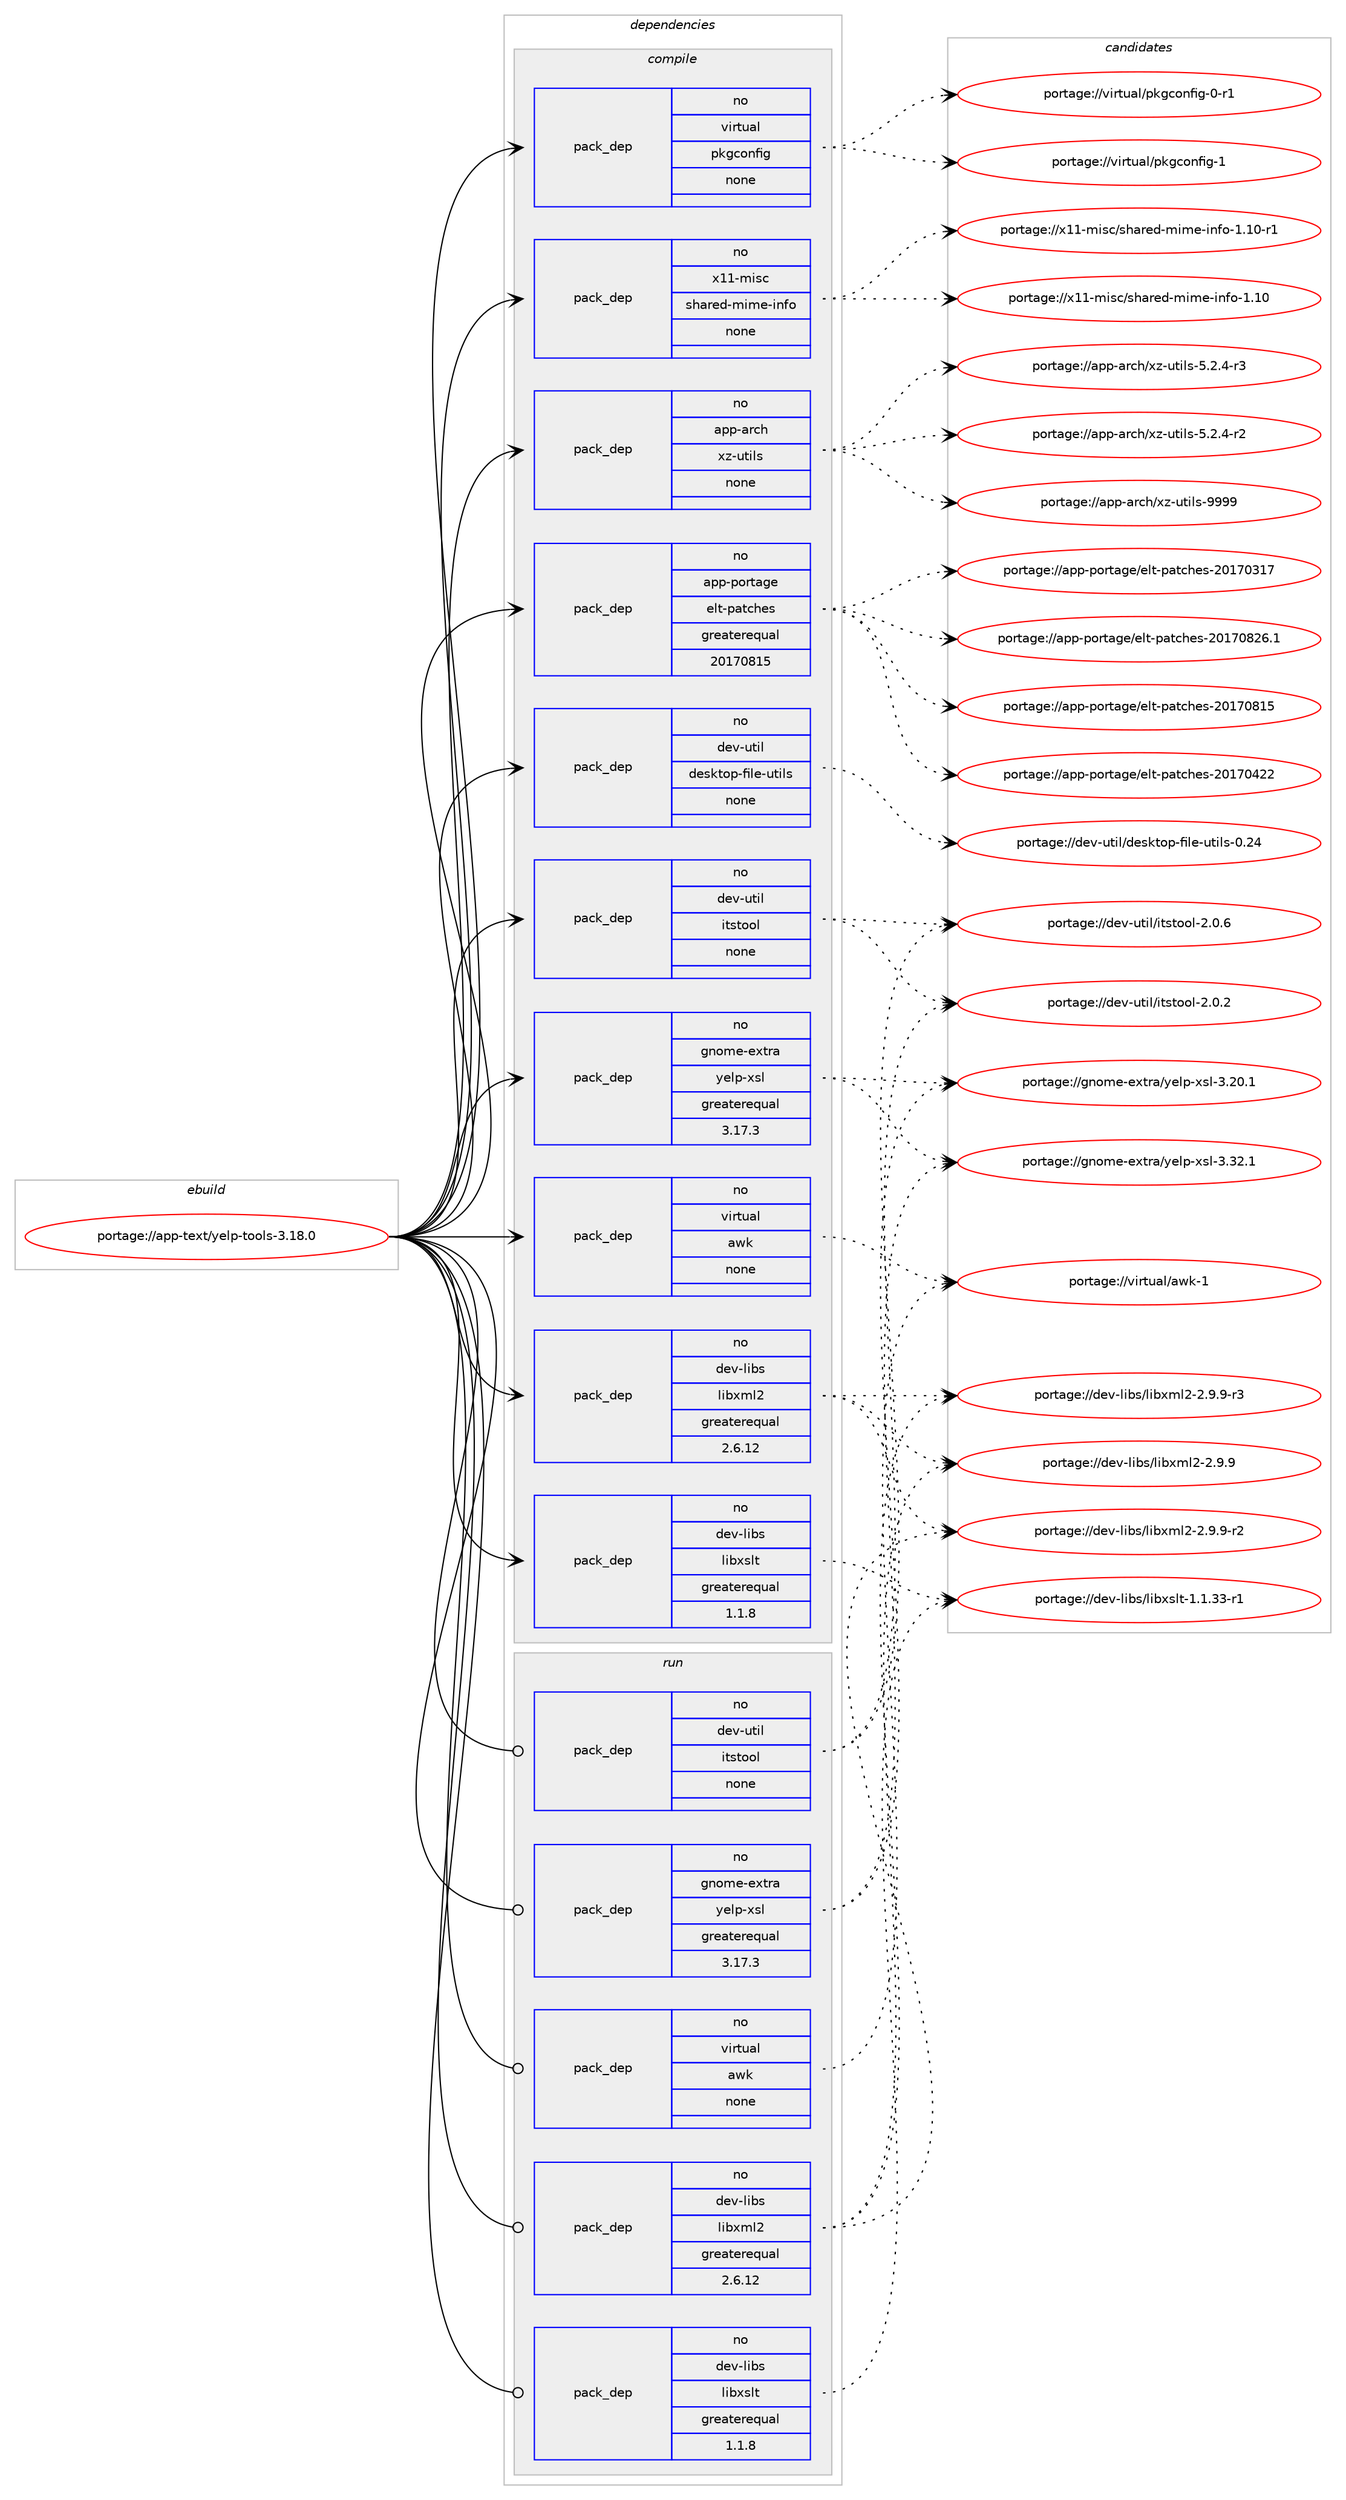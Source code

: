 digraph prolog {

# *************
# Graph options
# *************

newrank=true;
concentrate=true;
compound=true;
graph [rankdir=LR,fontname=Helvetica,fontsize=10,ranksep=1.5];#, ranksep=2.5, nodesep=0.2];
edge  [arrowhead=vee];
node  [fontname=Helvetica,fontsize=10];

# **********
# The ebuild
# **********

subgraph cluster_leftcol {
color=gray;
rank=same;
label=<<i>ebuild</i>>;
id [label="portage://app-text/yelp-tools-3.18.0", color=red, width=4, href="../app-text/yelp-tools-3.18.0.svg"];
}

# ****************
# The dependencies
# ****************

subgraph cluster_midcol {
color=gray;
label=<<i>dependencies</i>>;
subgraph cluster_compile {
fillcolor="#eeeeee";
style=filled;
label=<<i>compile</i>>;
subgraph pack443762 {
dependency590856 [label=<<TABLE BORDER="0" CELLBORDER="1" CELLSPACING="0" CELLPADDING="4" WIDTH="220"><TR><TD ROWSPAN="6" CELLPADDING="30">pack_dep</TD></TR><TR><TD WIDTH="110">no</TD></TR><TR><TD>app-arch</TD></TR><TR><TD>xz-utils</TD></TR><TR><TD>none</TD></TR><TR><TD></TD></TR></TABLE>>, shape=none, color=blue];
}
id:e -> dependency590856:w [weight=20,style="solid",arrowhead="vee"];
subgraph pack443763 {
dependency590857 [label=<<TABLE BORDER="0" CELLBORDER="1" CELLSPACING="0" CELLPADDING="4" WIDTH="220"><TR><TD ROWSPAN="6" CELLPADDING="30">pack_dep</TD></TR><TR><TD WIDTH="110">no</TD></TR><TR><TD>app-portage</TD></TR><TR><TD>elt-patches</TD></TR><TR><TD>greaterequal</TD></TR><TR><TD>20170815</TD></TR></TABLE>>, shape=none, color=blue];
}
id:e -> dependency590857:w [weight=20,style="solid",arrowhead="vee"];
subgraph pack443764 {
dependency590858 [label=<<TABLE BORDER="0" CELLBORDER="1" CELLSPACING="0" CELLPADDING="4" WIDTH="220"><TR><TD ROWSPAN="6" CELLPADDING="30">pack_dep</TD></TR><TR><TD WIDTH="110">no</TD></TR><TR><TD>dev-libs</TD></TR><TR><TD>libxml2</TD></TR><TR><TD>greaterequal</TD></TR><TR><TD>2.6.12</TD></TR></TABLE>>, shape=none, color=blue];
}
id:e -> dependency590858:w [weight=20,style="solid",arrowhead="vee"];
subgraph pack443765 {
dependency590859 [label=<<TABLE BORDER="0" CELLBORDER="1" CELLSPACING="0" CELLPADDING="4" WIDTH="220"><TR><TD ROWSPAN="6" CELLPADDING="30">pack_dep</TD></TR><TR><TD WIDTH="110">no</TD></TR><TR><TD>dev-libs</TD></TR><TR><TD>libxslt</TD></TR><TR><TD>greaterequal</TD></TR><TR><TD>1.1.8</TD></TR></TABLE>>, shape=none, color=blue];
}
id:e -> dependency590859:w [weight=20,style="solid",arrowhead="vee"];
subgraph pack443766 {
dependency590860 [label=<<TABLE BORDER="0" CELLBORDER="1" CELLSPACING="0" CELLPADDING="4" WIDTH="220"><TR><TD ROWSPAN="6" CELLPADDING="30">pack_dep</TD></TR><TR><TD WIDTH="110">no</TD></TR><TR><TD>dev-util</TD></TR><TR><TD>desktop-file-utils</TD></TR><TR><TD>none</TD></TR><TR><TD></TD></TR></TABLE>>, shape=none, color=blue];
}
id:e -> dependency590860:w [weight=20,style="solid",arrowhead="vee"];
subgraph pack443767 {
dependency590861 [label=<<TABLE BORDER="0" CELLBORDER="1" CELLSPACING="0" CELLPADDING="4" WIDTH="220"><TR><TD ROWSPAN="6" CELLPADDING="30">pack_dep</TD></TR><TR><TD WIDTH="110">no</TD></TR><TR><TD>dev-util</TD></TR><TR><TD>itstool</TD></TR><TR><TD>none</TD></TR><TR><TD></TD></TR></TABLE>>, shape=none, color=blue];
}
id:e -> dependency590861:w [weight=20,style="solid",arrowhead="vee"];
subgraph pack443768 {
dependency590862 [label=<<TABLE BORDER="0" CELLBORDER="1" CELLSPACING="0" CELLPADDING="4" WIDTH="220"><TR><TD ROWSPAN="6" CELLPADDING="30">pack_dep</TD></TR><TR><TD WIDTH="110">no</TD></TR><TR><TD>gnome-extra</TD></TR><TR><TD>yelp-xsl</TD></TR><TR><TD>greaterequal</TD></TR><TR><TD>3.17.3</TD></TR></TABLE>>, shape=none, color=blue];
}
id:e -> dependency590862:w [weight=20,style="solid",arrowhead="vee"];
subgraph pack443769 {
dependency590863 [label=<<TABLE BORDER="0" CELLBORDER="1" CELLSPACING="0" CELLPADDING="4" WIDTH="220"><TR><TD ROWSPAN="6" CELLPADDING="30">pack_dep</TD></TR><TR><TD WIDTH="110">no</TD></TR><TR><TD>virtual</TD></TR><TR><TD>awk</TD></TR><TR><TD>none</TD></TR><TR><TD></TD></TR></TABLE>>, shape=none, color=blue];
}
id:e -> dependency590863:w [weight=20,style="solid",arrowhead="vee"];
subgraph pack443770 {
dependency590864 [label=<<TABLE BORDER="0" CELLBORDER="1" CELLSPACING="0" CELLPADDING="4" WIDTH="220"><TR><TD ROWSPAN="6" CELLPADDING="30">pack_dep</TD></TR><TR><TD WIDTH="110">no</TD></TR><TR><TD>virtual</TD></TR><TR><TD>pkgconfig</TD></TR><TR><TD>none</TD></TR><TR><TD></TD></TR></TABLE>>, shape=none, color=blue];
}
id:e -> dependency590864:w [weight=20,style="solid",arrowhead="vee"];
subgraph pack443771 {
dependency590865 [label=<<TABLE BORDER="0" CELLBORDER="1" CELLSPACING="0" CELLPADDING="4" WIDTH="220"><TR><TD ROWSPAN="6" CELLPADDING="30">pack_dep</TD></TR><TR><TD WIDTH="110">no</TD></TR><TR><TD>x11-misc</TD></TR><TR><TD>shared-mime-info</TD></TR><TR><TD>none</TD></TR><TR><TD></TD></TR></TABLE>>, shape=none, color=blue];
}
id:e -> dependency590865:w [weight=20,style="solid",arrowhead="vee"];
}
subgraph cluster_compileandrun {
fillcolor="#eeeeee";
style=filled;
label=<<i>compile and run</i>>;
}
subgraph cluster_run {
fillcolor="#eeeeee";
style=filled;
label=<<i>run</i>>;
subgraph pack443772 {
dependency590866 [label=<<TABLE BORDER="0" CELLBORDER="1" CELLSPACING="0" CELLPADDING="4" WIDTH="220"><TR><TD ROWSPAN="6" CELLPADDING="30">pack_dep</TD></TR><TR><TD WIDTH="110">no</TD></TR><TR><TD>dev-libs</TD></TR><TR><TD>libxml2</TD></TR><TR><TD>greaterequal</TD></TR><TR><TD>2.6.12</TD></TR></TABLE>>, shape=none, color=blue];
}
id:e -> dependency590866:w [weight=20,style="solid",arrowhead="odot"];
subgraph pack443773 {
dependency590867 [label=<<TABLE BORDER="0" CELLBORDER="1" CELLSPACING="0" CELLPADDING="4" WIDTH="220"><TR><TD ROWSPAN="6" CELLPADDING="30">pack_dep</TD></TR><TR><TD WIDTH="110">no</TD></TR><TR><TD>dev-libs</TD></TR><TR><TD>libxslt</TD></TR><TR><TD>greaterequal</TD></TR><TR><TD>1.1.8</TD></TR></TABLE>>, shape=none, color=blue];
}
id:e -> dependency590867:w [weight=20,style="solid",arrowhead="odot"];
subgraph pack443774 {
dependency590868 [label=<<TABLE BORDER="0" CELLBORDER="1" CELLSPACING="0" CELLPADDING="4" WIDTH="220"><TR><TD ROWSPAN="6" CELLPADDING="30">pack_dep</TD></TR><TR><TD WIDTH="110">no</TD></TR><TR><TD>dev-util</TD></TR><TR><TD>itstool</TD></TR><TR><TD>none</TD></TR><TR><TD></TD></TR></TABLE>>, shape=none, color=blue];
}
id:e -> dependency590868:w [weight=20,style="solid",arrowhead="odot"];
subgraph pack443775 {
dependency590869 [label=<<TABLE BORDER="0" CELLBORDER="1" CELLSPACING="0" CELLPADDING="4" WIDTH="220"><TR><TD ROWSPAN="6" CELLPADDING="30">pack_dep</TD></TR><TR><TD WIDTH="110">no</TD></TR><TR><TD>gnome-extra</TD></TR><TR><TD>yelp-xsl</TD></TR><TR><TD>greaterequal</TD></TR><TR><TD>3.17.3</TD></TR></TABLE>>, shape=none, color=blue];
}
id:e -> dependency590869:w [weight=20,style="solid",arrowhead="odot"];
subgraph pack443776 {
dependency590870 [label=<<TABLE BORDER="0" CELLBORDER="1" CELLSPACING="0" CELLPADDING="4" WIDTH="220"><TR><TD ROWSPAN="6" CELLPADDING="30">pack_dep</TD></TR><TR><TD WIDTH="110">no</TD></TR><TR><TD>virtual</TD></TR><TR><TD>awk</TD></TR><TR><TD>none</TD></TR><TR><TD></TD></TR></TABLE>>, shape=none, color=blue];
}
id:e -> dependency590870:w [weight=20,style="solid",arrowhead="odot"];
}
}

# **************
# The candidates
# **************

subgraph cluster_choices {
rank=same;
color=gray;
label=<<i>candidates</i>>;

subgraph choice443762 {
color=black;
nodesep=1;
choice9711211245971149910447120122451171161051081154557575757 [label="portage://app-arch/xz-utils-9999", color=red, width=4,href="../app-arch/xz-utils-9999.svg"];
choice9711211245971149910447120122451171161051081154553465046524511451 [label="portage://app-arch/xz-utils-5.2.4-r3", color=red, width=4,href="../app-arch/xz-utils-5.2.4-r3.svg"];
choice9711211245971149910447120122451171161051081154553465046524511450 [label="portage://app-arch/xz-utils-5.2.4-r2", color=red, width=4,href="../app-arch/xz-utils-5.2.4-r2.svg"];
dependency590856:e -> choice9711211245971149910447120122451171161051081154557575757:w [style=dotted,weight="100"];
dependency590856:e -> choice9711211245971149910447120122451171161051081154553465046524511451:w [style=dotted,weight="100"];
dependency590856:e -> choice9711211245971149910447120122451171161051081154553465046524511450:w [style=dotted,weight="100"];
}
subgraph choice443763 {
color=black;
nodesep=1;
choice971121124511211111411697103101471011081164511297116991041011154550484955485650544649 [label="portage://app-portage/elt-patches-20170826.1", color=red, width=4,href="../app-portage/elt-patches-20170826.1.svg"];
choice97112112451121111141169710310147101108116451129711699104101115455048495548564953 [label="portage://app-portage/elt-patches-20170815", color=red, width=4,href="../app-portage/elt-patches-20170815.svg"];
choice97112112451121111141169710310147101108116451129711699104101115455048495548525050 [label="portage://app-portage/elt-patches-20170422", color=red, width=4,href="../app-portage/elt-patches-20170422.svg"];
choice97112112451121111141169710310147101108116451129711699104101115455048495548514955 [label="portage://app-portage/elt-patches-20170317", color=red, width=4,href="../app-portage/elt-patches-20170317.svg"];
dependency590857:e -> choice971121124511211111411697103101471011081164511297116991041011154550484955485650544649:w [style=dotted,weight="100"];
dependency590857:e -> choice97112112451121111141169710310147101108116451129711699104101115455048495548564953:w [style=dotted,weight="100"];
dependency590857:e -> choice97112112451121111141169710310147101108116451129711699104101115455048495548525050:w [style=dotted,weight="100"];
dependency590857:e -> choice97112112451121111141169710310147101108116451129711699104101115455048495548514955:w [style=dotted,weight="100"];
}
subgraph choice443764 {
color=black;
nodesep=1;
choice10010111845108105981154710810598120109108504550465746574511451 [label="portage://dev-libs/libxml2-2.9.9-r3", color=red, width=4,href="../dev-libs/libxml2-2.9.9-r3.svg"];
choice10010111845108105981154710810598120109108504550465746574511450 [label="portage://dev-libs/libxml2-2.9.9-r2", color=red, width=4,href="../dev-libs/libxml2-2.9.9-r2.svg"];
choice1001011184510810598115471081059812010910850455046574657 [label="portage://dev-libs/libxml2-2.9.9", color=red, width=4,href="../dev-libs/libxml2-2.9.9.svg"];
dependency590858:e -> choice10010111845108105981154710810598120109108504550465746574511451:w [style=dotted,weight="100"];
dependency590858:e -> choice10010111845108105981154710810598120109108504550465746574511450:w [style=dotted,weight="100"];
dependency590858:e -> choice1001011184510810598115471081059812010910850455046574657:w [style=dotted,weight="100"];
}
subgraph choice443765 {
color=black;
nodesep=1;
choice10010111845108105981154710810598120115108116454946494651514511449 [label="portage://dev-libs/libxslt-1.1.33-r1", color=red, width=4,href="../dev-libs/libxslt-1.1.33-r1.svg"];
dependency590859:e -> choice10010111845108105981154710810598120115108116454946494651514511449:w [style=dotted,weight="100"];
}
subgraph choice443766 {
color=black;
nodesep=1;
choice100101118451171161051084710010111510711611111245102105108101451171161051081154548465052 [label="portage://dev-util/desktop-file-utils-0.24", color=red, width=4,href="../dev-util/desktop-file-utils-0.24.svg"];
dependency590860:e -> choice100101118451171161051084710010111510711611111245102105108101451171161051081154548465052:w [style=dotted,weight="100"];
}
subgraph choice443767 {
color=black;
nodesep=1;
choice1001011184511711610510847105116115116111111108455046484654 [label="portage://dev-util/itstool-2.0.6", color=red, width=4,href="../dev-util/itstool-2.0.6.svg"];
choice1001011184511711610510847105116115116111111108455046484650 [label="portage://dev-util/itstool-2.0.2", color=red, width=4,href="../dev-util/itstool-2.0.2.svg"];
dependency590861:e -> choice1001011184511711610510847105116115116111111108455046484654:w [style=dotted,weight="100"];
dependency590861:e -> choice1001011184511711610510847105116115116111111108455046484650:w [style=dotted,weight="100"];
}
subgraph choice443768 {
color=black;
nodesep=1;
choice1031101111091014510112011611497471211011081124512011510845514651504649 [label="portage://gnome-extra/yelp-xsl-3.32.1", color=red, width=4,href="../gnome-extra/yelp-xsl-3.32.1.svg"];
choice1031101111091014510112011611497471211011081124512011510845514650484649 [label="portage://gnome-extra/yelp-xsl-3.20.1", color=red, width=4,href="../gnome-extra/yelp-xsl-3.20.1.svg"];
dependency590862:e -> choice1031101111091014510112011611497471211011081124512011510845514651504649:w [style=dotted,weight="100"];
dependency590862:e -> choice1031101111091014510112011611497471211011081124512011510845514650484649:w [style=dotted,weight="100"];
}
subgraph choice443769 {
color=black;
nodesep=1;
choice1181051141161179710847971191074549 [label="portage://virtual/awk-1", color=red, width=4,href="../virtual/awk-1.svg"];
dependency590863:e -> choice1181051141161179710847971191074549:w [style=dotted,weight="100"];
}
subgraph choice443770 {
color=black;
nodesep=1;
choice1181051141161179710847112107103991111101021051034549 [label="portage://virtual/pkgconfig-1", color=red, width=4,href="../virtual/pkgconfig-1.svg"];
choice11810511411611797108471121071039911111010210510345484511449 [label="portage://virtual/pkgconfig-0-r1", color=red, width=4,href="../virtual/pkgconfig-0-r1.svg"];
dependency590864:e -> choice1181051141161179710847112107103991111101021051034549:w [style=dotted,weight="100"];
dependency590864:e -> choice11810511411611797108471121071039911111010210510345484511449:w [style=dotted,weight="100"];
}
subgraph choice443771 {
color=black;
nodesep=1;
choice120494945109105115994711510497114101100451091051091014510511010211145494649484511449 [label="portage://x11-misc/shared-mime-info-1.10-r1", color=red, width=4,href="../x11-misc/shared-mime-info-1.10-r1.svg"];
choice12049494510910511599471151049711410110045109105109101451051101021114549464948 [label="portage://x11-misc/shared-mime-info-1.10", color=red, width=4,href="../x11-misc/shared-mime-info-1.10.svg"];
dependency590865:e -> choice120494945109105115994711510497114101100451091051091014510511010211145494649484511449:w [style=dotted,weight="100"];
dependency590865:e -> choice12049494510910511599471151049711410110045109105109101451051101021114549464948:w [style=dotted,weight="100"];
}
subgraph choice443772 {
color=black;
nodesep=1;
choice10010111845108105981154710810598120109108504550465746574511451 [label="portage://dev-libs/libxml2-2.9.9-r3", color=red, width=4,href="../dev-libs/libxml2-2.9.9-r3.svg"];
choice10010111845108105981154710810598120109108504550465746574511450 [label="portage://dev-libs/libxml2-2.9.9-r2", color=red, width=4,href="../dev-libs/libxml2-2.9.9-r2.svg"];
choice1001011184510810598115471081059812010910850455046574657 [label="portage://dev-libs/libxml2-2.9.9", color=red, width=4,href="../dev-libs/libxml2-2.9.9.svg"];
dependency590866:e -> choice10010111845108105981154710810598120109108504550465746574511451:w [style=dotted,weight="100"];
dependency590866:e -> choice10010111845108105981154710810598120109108504550465746574511450:w [style=dotted,weight="100"];
dependency590866:e -> choice1001011184510810598115471081059812010910850455046574657:w [style=dotted,weight="100"];
}
subgraph choice443773 {
color=black;
nodesep=1;
choice10010111845108105981154710810598120115108116454946494651514511449 [label="portage://dev-libs/libxslt-1.1.33-r1", color=red, width=4,href="../dev-libs/libxslt-1.1.33-r1.svg"];
dependency590867:e -> choice10010111845108105981154710810598120115108116454946494651514511449:w [style=dotted,weight="100"];
}
subgraph choice443774 {
color=black;
nodesep=1;
choice1001011184511711610510847105116115116111111108455046484654 [label="portage://dev-util/itstool-2.0.6", color=red, width=4,href="../dev-util/itstool-2.0.6.svg"];
choice1001011184511711610510847105116115116111111108455046484650 [label="portage://dev-util/itstool-2.0.2", color=red, width=4,href="../dev-util/itstool-2.0.2.svg"];
dependency590868:e -> choice1001011184511711610510847105116115116111111108455046484654:w [style=dotted,weight="100"];
dependency590868:e -> choice1001011184511711610510847105116115116111111108455046484650:w [style=dotted,weight="100"];
}
subgraph choice443775 {
color=black;
nodesep=1;
choice1031101111091014510112011611497471211011081124512011510845514651504649 [label="portage://gnome-extra/yelp-xsl-3.32.1", color=red, width=4,href="../gnome-extra/yelp-xsl-3.32.1.svg"];
choice1031101111091014510112011611497471211011081124512011510845514650484649 [label="portage://gnome-extra/yelp-xsl-3.20.1", color=red, width=4,href="../gnome-extra/yelp-xsl-3.20.1.svg"];
dependency590869:e -> choice1031101111091014510112011611497471211011081124512011510845514651504649:w [style=dotted,weight="100"];
dependency590869:e -> choice1031101111091014510112011611497471211011081124512011510845514650484649:w [style=dotted,weight="100"];
}
subgraph choice443776 {
color=black;
nodesep=1;
choice1181051141161179710847971191074549 [label="portage://virtual/awk-1", color=red, width=4,href="../virtual/awk-1.svg"];
dependency590870:e -> choice1181051141161179710847971191074549:w [style=dotted,weight="100"];
}
}

}
